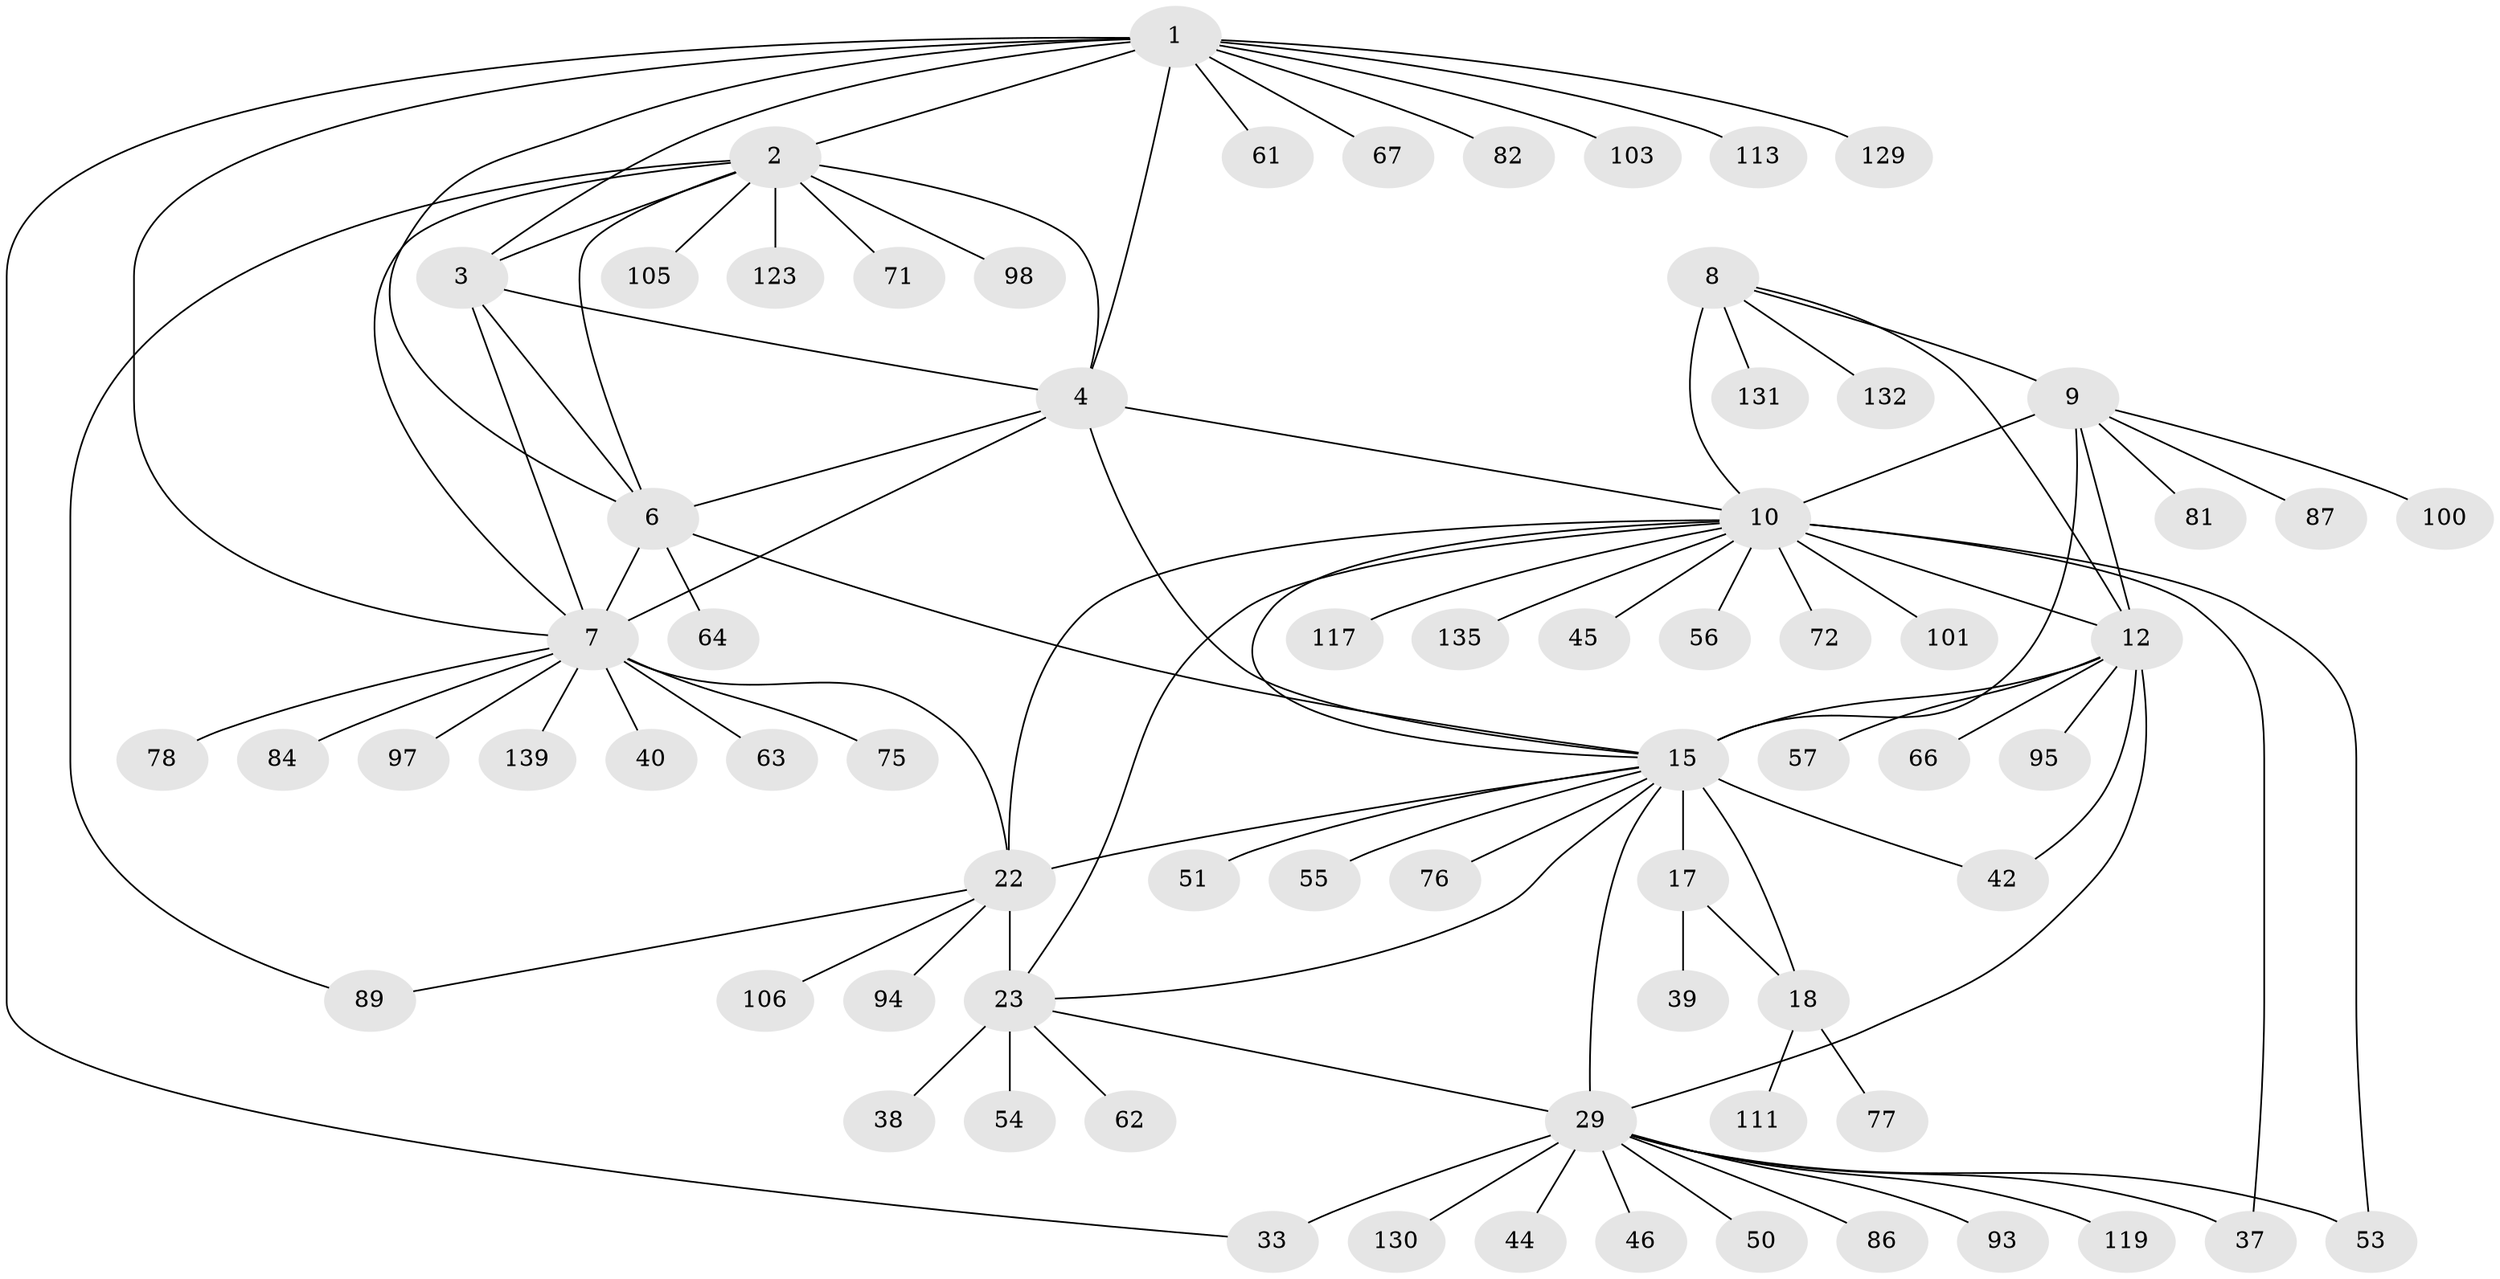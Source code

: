 // original degree distribution, {15: 0.013986013986013986, 11: 0.02097902097902098, 10: 0.02097902097902098, 7: 0.055944055944055944, 8: 0.03496503496503497, 14: 0.006993006993006993, 12: 0.027972027972027972, 9: 0.027972027972027972, 13: 0.013986013986013986, 6: 0.02097902097902098, 3: 0.04195804195804196, 1: 0.6083916083916084, 2: 0.0979020979020979, 4: 0.006993006993006993}
// Generated by graph-tools (version 1.1) at 2025/15/03/09/25 04:15:52]
// undirected, 71 vertices, 99 edges
graph export_dot {
graph [start="1"]
  node [color=gray90,style=filled];
  1 [super="+41+59"];
  2;
  3 [super="+143+110+80+70"];
  4 [super="+5"];
  6;
  7;
  8;
  9;
  10 [super="+11+13"];
  12;
  15 [super="+136+85+19+16"];
  17 [super="+134+104"];
  18;
  22 [super="+36+25"];
  23 [super="+24+26+96"];
  29 [super="+30+32"];
  33;
  37 [super="+79+60"];
  38;
  39;
  40;
  42;
  44;
  45;
  46;
  50;
  51;
  53;
  54;
  55;
  56;
  57;
  61;
  62;
  63;
  64;
  66;
  67;
  71;
  72 [super="+74"];
  75;
  76;
  77;
  78;
  81;
  82;
  84;
  86;
  87;
  89;
  93;
  94;
  95;
  97;
  98;
  100;
  101;
  103;
  105;
  106;
  111;
  113;
  117;
  119;
  123;
  129;
  130;
  131;
  132;
  135;
  139;
  1 -- 2;
  1 -- 3;
  1 -- 4 [weight=2];
  1 -- 6;
  1 -- 7;
  1 -- 33;
  1 -- 61;
  1 -- 67;
  1 -- 82;
  1 -- 103;
  1 -- 113;
  1 -- 129;
  2 -- 3;
  2 -- 4 [weight=2];
  2 -- 6;
  2 -- 7;
  2 -- 71;
  2 -- 89;
  2 -- 98;
  2 -- 105;
  2 -- 123;
  3 -- 4 [weight=2];
  3 -- 6;
  3 -- 7;
  4 -- 6 [weight=2];
  4 -- 7 [weight=2];
  4 -- 10;
  4 -- 15;
  6 -- 7;
  6 -- 15;
  6 -- 64;
  7 -- 22 [weight=2];
  7 -- 40;
  7 -- 63;
  7 -- 75;
  7 -- 78;
  7 -- 84;
  7 -- 97;
  7 -- 139;
  8 -- 9;
  8 -- 10 [weight=4];
  8 -- 12;
  8 -- 131;
  8 -- 132;
  9 -- 10 [weight=4];
  9 -- 12;
  9 -- 81;
  9 -- 87;
  9 -- 100;
  9 -- 15;
  10 -- 12 [weight=4];
  10 -- 101;
  10 -- 135;
  10 -- 72;
  10 -- 45;
  10 -- 53;
  10 -- 117;
  10 -- 56;
  10 -- 15;
  10 -- 22;
  10 -- 37;
  10 -- 23;
  12 -- 42;
  12 -- 57;
  12 -- 66;
  12 -- 95;
  12 -- 29;
  12 -- 15;
  15 -- 17 [weight=5];
  15 -- 18 [weight=5];
  15 -- 55;
  15 -- 76;
  15 -- 29 [weight=2];
  15 -- 42;
  15 -- 51;
  15 -- 22;
  15 -- 23;
  17 -- 18;
  17 -- 39;
  18 -- 77;
  18 -- 111;
  22 -- 23 [weight=12];
  22 -- 94;
  22 -- 106;
  22 -- 89;
  23 -- 38;
  23 -- 54;
  23 -- 62;
  23 -- 29;
  29 -- 33 [weight=6];
  29 -- 130;
  29 -- 44;
  29 -- 50;
  29 -- 93;
  29 -- 53;
  29 -- 86;
  29 -- 119;
  29 -- 37;
  29 -- 46;
}
